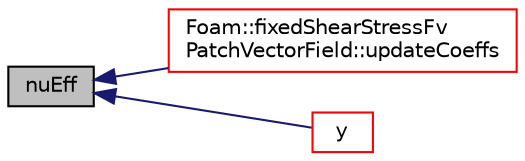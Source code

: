 digraph "nuEff"
{
  bgcolor="transparent";
  edge [fontname="Helvetica",fontsize="10",labelfontname="Helvetica",labelfontsize="10"];
  node [fontname="Helvetica",fontsize="10",shape=record];
  rankdir="LR";
  Node1 [label="nuEff",height=0.2,width=0.4,color="black", fillcolor="grey75", style="filled", fontcolor="black"];
  Node1 -> Node2 [dir="back",color="midnightblue",fontsize="10",style="solid",fontname="Helvetica"];
  Node2 [label="Foam::fixedShearStressFv\lPatchVectorField::updateCoeffs",height=0.2,width=0.4,color="red",URL="$a00840.html#a7e24eafac629d3733181cd942d4c902f",tooltip="Update the coefficients associated with the patch field. "];
  Node1 -> Node3 [dir="back",color="midnightblue",fontsize="10",style="solid",fontname="Helvetica"];
  Node3 [label="y",height=0.2,width=0.4,color="red",URL="$a02788.html#a786f55d8a1d6a0900d1798fd04595c14",tooltip="Return the near wall distances. "];
}
